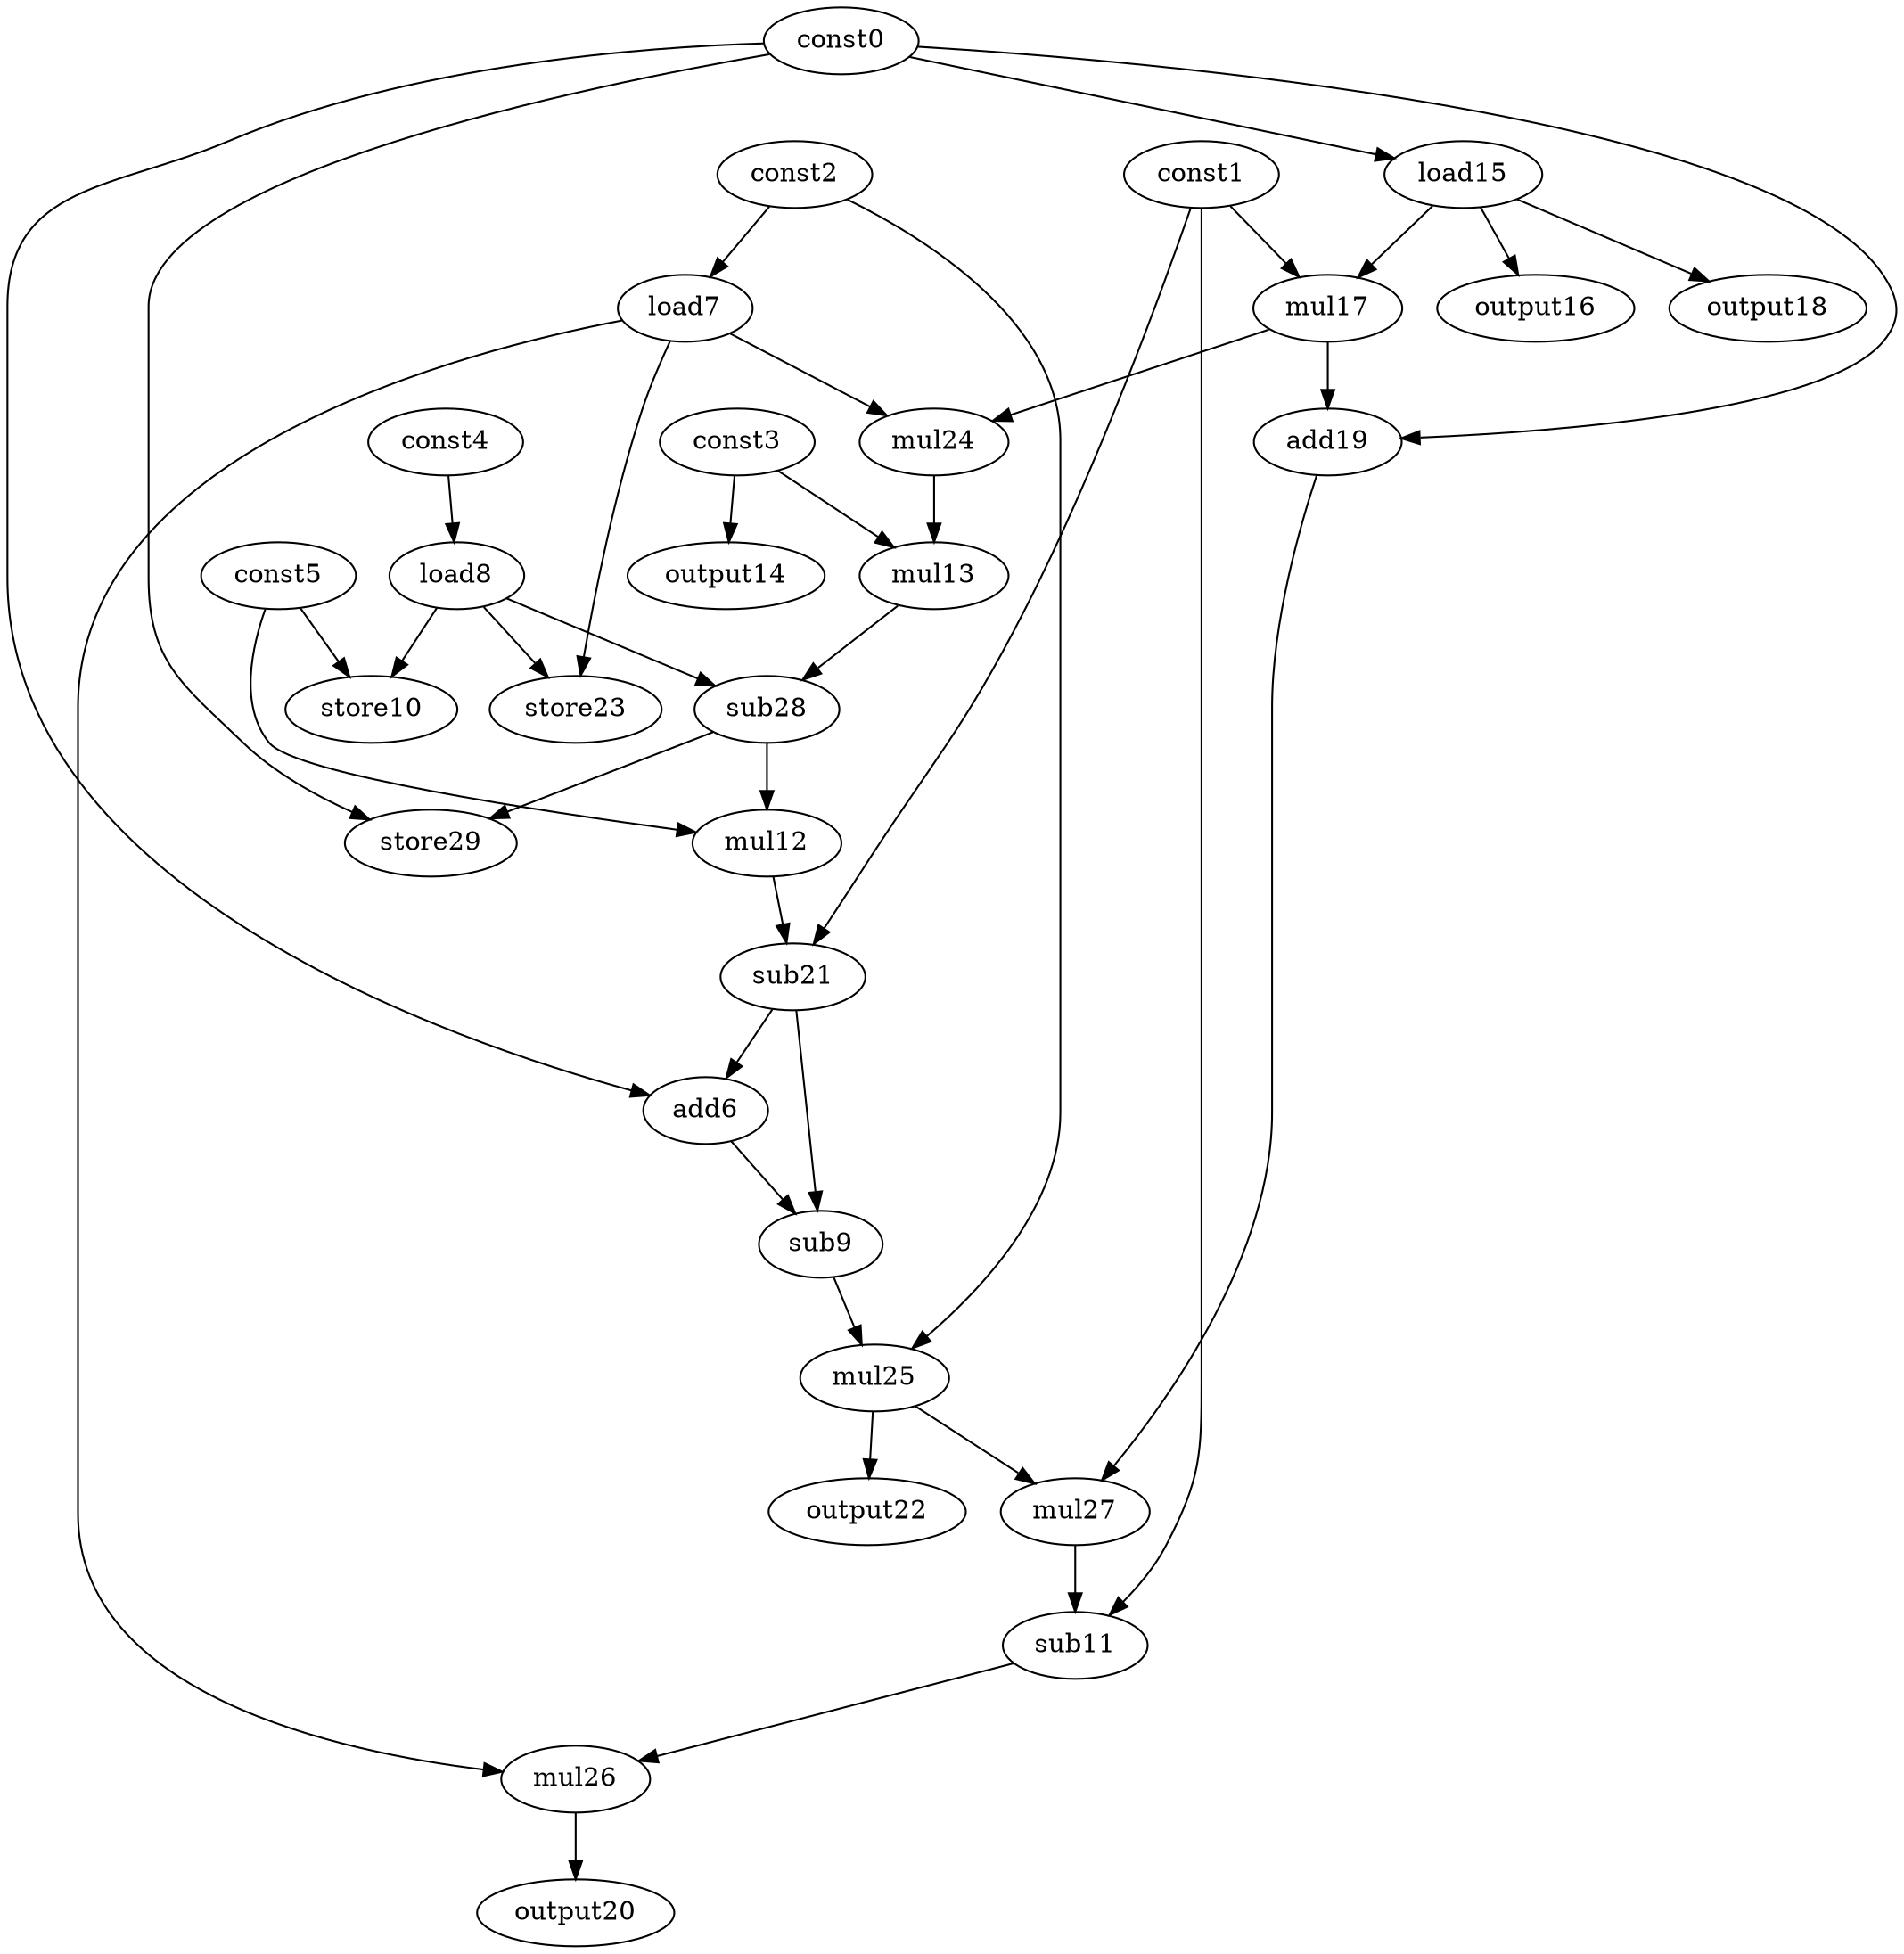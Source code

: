 digraph G { 
const0[opcode=const]; 
const1[opcode=const]; 
const2[opcode=const]; 
const3[opcode=const]; 
const4[opcode=const]; 
const5[opcode=const]; 
add6[opcode=add]; 
load7[opcode=load]; 
load8[opcode=load]; 
sub9[opcode=sub]; 
store10[opcode=store]; 
sub11[opcode=sub]; 
mul12[opcode=mul]; 
mul13[opcode=mul]; 
output14[opcode=output]; 
load15[opcode=load]; 
output16[opcode=output]; 
mul17[opcode=mul]; 
output18[opcode=output]; 
add19[opcode=add]; 
output20[opcode=output]; 
sub21[opcode=sub]; 
output22[opcode=output]; 
store23[opcode=store]; 
mul24[opcode=mul]; 
mul25[opcode=mul]; 
mul26[opcode=mul]; 
mul27[opcode=mul]; 
sub28[opcode=sub]; 
store29[opcode=store]; 
const2->load7[operand=0];
const4->load8[operand=0];
const3->output14[operand=0];
const0->load15[operand=0];
load8->store10[operand=0];
const5->store10[operand=1];
load15->output16[operand=0];
const1->mul17[operand=0];
load15->mul17[operand=1];
load15->output18[operand=0];
load8->store23[operand=0];
load7->store23[operand=1];
const0->add19[operand=0];
mul17->add19[operand=1];
mul17->mul24[operand=0];
load7->mul24[operand=1];
mul24->mul13[operand=0];
const3->mul13[operand=1];
load8->sub28[operand=0];
mul13->sub28[operand=1];
sub28->mul12[operand=0];
const5->mul12[operand=1];
const0->store29[operand=0];
sub28->store29[operand=1];
const1->sub21[operand=0];
mul12->sub21[operand=1];
const0->add6[operand=0];
sub21->add6[operand=1];
sub21->sub9[operand=0];
add6->sub9[operand=1];
sub9->mul25[operand=0];
const2->mul25[operand=1];
mul25->output22[operand=0];
mul25->mul27[operand=0];
add19->mul27[operand=1];
const1->sub11[operand=0];
mul27->sub11[operand=1];
sub11->mul26[operand=0];
load7->mul26[operand=1];
mul26->output20[operand=0];
}
